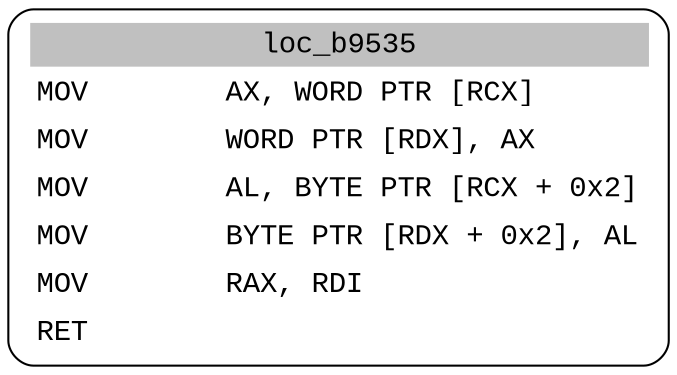 digraph asm_graph {
1941 [
shape="Mrecord" fontname="Courier New"label =<<table border="0" cellborder="0" cellpadding="3"><tr><td align="center" colspan="2" bgcolor="grey">loc_b9535</td></tr><tr><td align="left">MOV        AX, WORD PTR [RCX]</td></tr><tr><td align="left">MOV        WORD PTR [RDX], AX</td></tr><tr><td align="left">MOV        AL, BYTE PTR [RCX + 0x2]</td></tr><tr><td align="left">MOV        BYTE PTR [RDX + 0x2], AL</td></tr><tr><td align="left">MOV        RAX, RDI</td></tr><tr><td align="left">RET        </td></tr></table>> ];
}